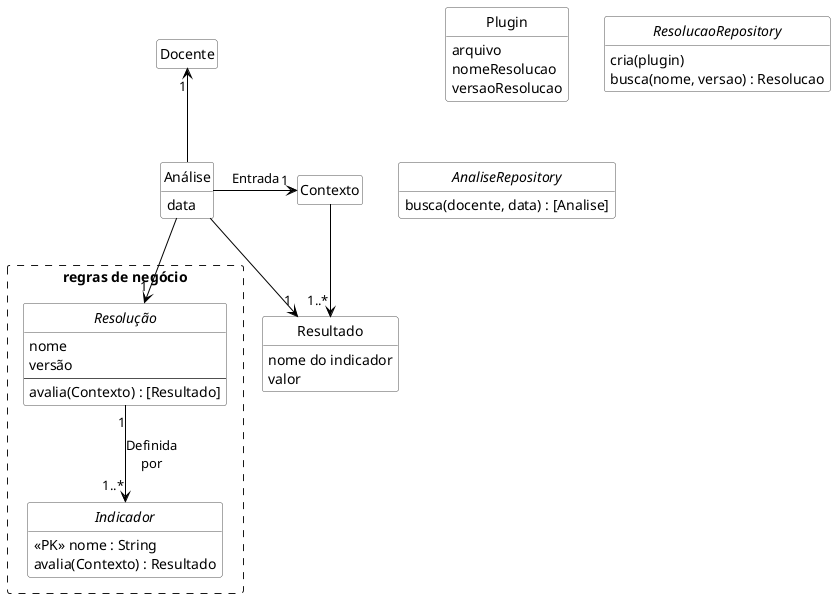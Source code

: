 @startuml dominio

hide circle
hide methods
hide empty members

skinparam class {
    BackgroundColor White
    ArrowColor Black
    BorderColor #505050
}

class "Análise" as Analise {
    data
}

class Resultado {
    nome do indicador
    valor
}

rectangle "regras de negócio" #line.dashed {

    interface "Resolução" as Resolucao {
        nome
        versão
        ---
        avalia&#40;Contexto&#41; : [Resultado]
    }

    interface Indicador {
        <<PK>> nome : String
        avalia&#40;Contexto&#41; : Resultado
    }
}
class Contexto {}
class Docente {}

Resolucao "1" --> "1..*" Indicador : Definida\npor


Contexto --> "1..*" Resultado

Analise -up-> "1" Docente
Analise -right-> "1" Contexto : Entrada
Analise --> "1" Resolucao
Analise -down-> "1" Resultado

class Plugin {
  arquivo
  nomeResolucao
  versaoResolucao
}

interface ResolucaoRepository {
  cria&#40;plugin&#41;
  busca&#40;nome, versao&#41; : Resolucao
}
interface AnaliseRepository {
  busca&#40;docente, data&#41; : [Analise]
}


@enduml
